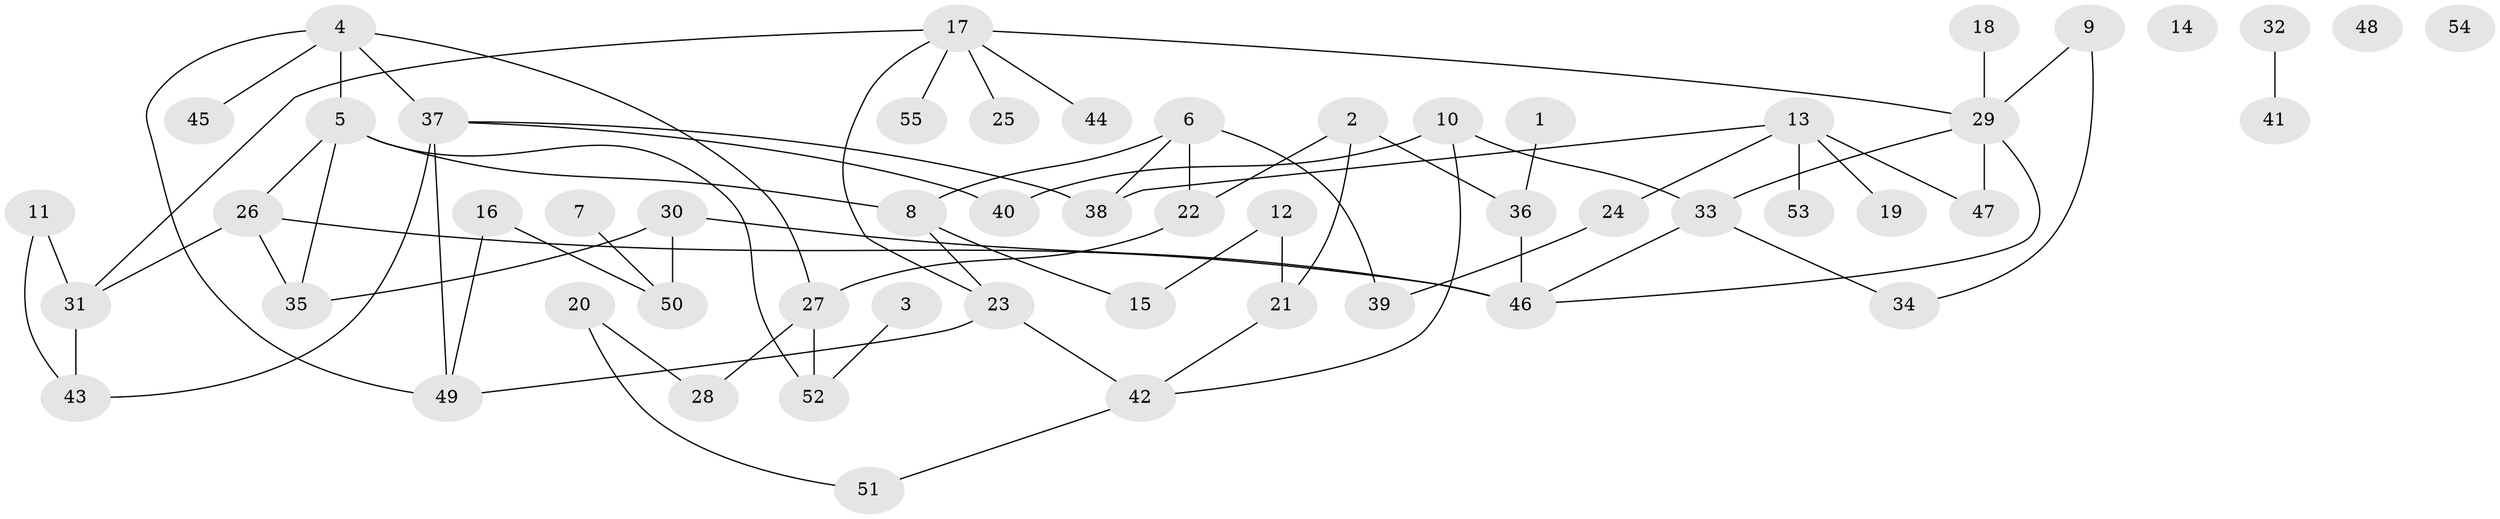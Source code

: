 // coarse degree distribution, {2: 0.21052631578947367, 4: 0.13157894736842105, 7: 0.02631578947368421, 5: 0.13157894736842105, 1: 0.23684210526315788, 6: 0.05263157894736842, 3: 0.13157894736842105, 0: 0.07894736842105263}
// Generated by graph-tools (version 1.1) at 2025/23/03/03/25 07:23:29]
// undirected, 55 vertices, 72 edges
graph export_dot {
graph [start="1"]
  node [color=gray90,style=filled];
  1;
  2;
  3;
  4;
  5;
  6;
  7;
  8;
  9;
  10;
  11;
  12;
  13;
  14;
  15;
  16;
  17;
  18;
  19;
  20;
  21;
  22;
  23;
  24;
  25;
  26;
  27;
  28;
  29;
  30;
  31;
  32;
  33;
  34;
  35;
  36;
  37;
  38;
  39;
  40;
  41;
  42;
  43;
  44;
  45;
  46;
  47;
  48;
  49;
  50;
  51;
  52;
  53;
  54;
  55;
  1 -- 36;
  2 -- 21;
  2 -- 22;
  2 -- 36;
  3 -- 52;
  4 -- 5;
  4 -- 27;
  4 -- 37;
  4 -- 45;
  4 -- 49;
  5 -- 8;
  5 -- 26;
  5 -- 35;
  5 -- 52;
  6 -- 8;
  6 -- 22;
  6 -- 38;
  6 -- 39;
  7 -- 50;
  8 -- 15;
  8 -- 23;
  9 -- 29;
  9 -- 34;
  10 -- 33;
  10 -- 40;
  10 -- 42;
  11 -- 31;
  11 -- 43;
  12 -- 15;
  12 -- 21;
  13 -- 19;
  13 -- 24;
  13 -- 38;
  13 -- 47;
  13 -- 53;
  16 -- 49;
  16 -- 50;
  17 -- 23;
  17 -- 25;
  17 -- 29;
  17 -- 31;
  17 -- 44;
  17 -- 55;
  18 -- 29;
  20 -- 28;
  20 -- 51;
  21 -- 42;
  22 -- 27;
  23 -- 42;
  23 -- 49;
  24 -- 39;
  26 -- 31;
  26 -- 35;
  26 -- 46;
  27 -- 28;
  27 -- 52;
  29 -- 33;
  29 -- 46;
  29 -- 47;
  30 -- 35;
  30 -- 46;
  30 -- 50;
  31 -- 43;
  32 -- 41;
  33 -- 34;
  33 -- 46;
  36 -- 46;
  37 -- 38;
  37 -- 40;
  37 -- 43;
  37 -- 49;
  42 -- 51;
}

